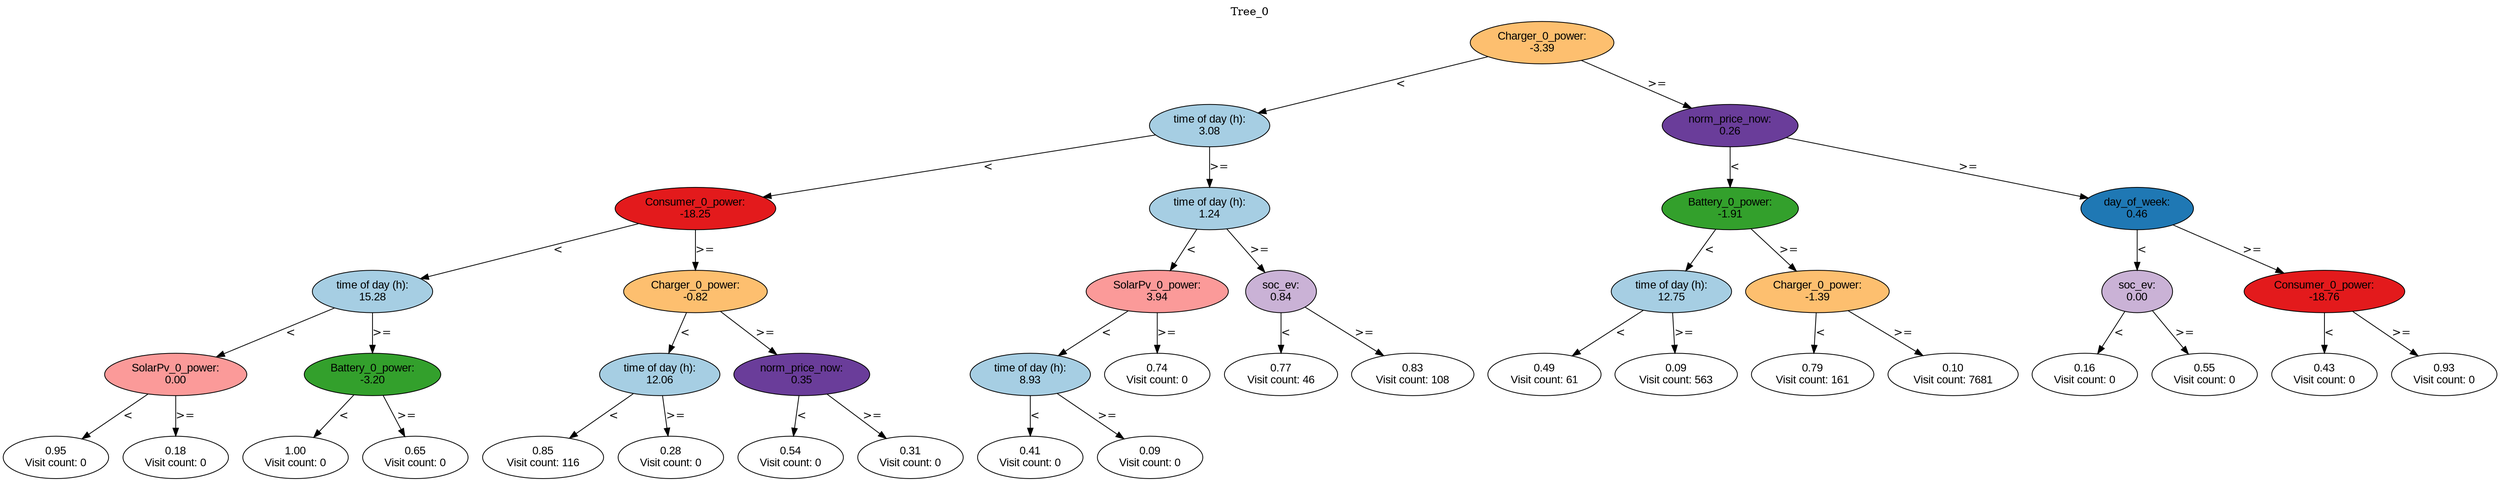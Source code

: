 digraph BST {
    node [fontname="Arial" style=filled colorscheme=paired12];
    0 [ label = "Charger_0_power:
-3.39" fillcolor=7];
    1 [ label = "time of day (h):
3.08" fillcolor=1];
    2 [ label = "Consumer_0_power:
-18.25" fillcolor=6];
    3 [ label = "time of day (h):
15.28" fillcolor=1];
    4 [ label = "SolarPv_0_power:
0.00" fillcolor=5];
    5 [ label = "0.95
Visit count: 0" fillcolor=white];
    6 [ label = "0.18
Visit count: 0" fillcolor=white];
    7 [ label = "Battery_0_power:
-3.20" fillcolor=4];
    8 [ label = "1.00
Visit count: 0" fillcolor=white];
    9 [ label = "0.65
Visit count: 0" fillcolor=white];
    10 [ label = "Charger_0_power:
-0.82" fillcolor=7];
    11 [ label = "time of day (h):
12.06" fillcolor=1];
    12 [ label = "0.85
Visit count: 116" fillcolor=white];
    13 [ label = "0.28
Visit count: 0" fillcolor=white];
    14 [ label = "norm_price_now:
0.35" fillcolor=10];
    15 [ label = "0.54
Visit count: 0" fillcolor=white];
    16 [ label = "0.31
Visit count: 0" fillcolor=white];
    17 [ label = "time of day (h):
1.24" fillcolor=1];
    18 [ label = "SolarPv_0_power:
3.94" fillcolor=5];
    19 [ label = "time of day (h):
8.93" fillcolor=1];
    20 [ label = "0.41
Visit count: 0" fillcolor=white];
    21 [ label = "0.09
Visit count: 0" fillcolor=white];
    22 [ label = "0.74
Visit count: 0" fillcolor=white];
    23 [ label = "soc_ev:
0.84" fillcolor=9];
    24 [ label = "0.77
Visit count: 46" fillcolor=white];
    25 [ label = "0.83
Visit count: 108" fillcolor=white];
    26 [ label = "norm_price_now:
0.26" fillcolor=10];
    27 [ label = "Battery_0_power:
-1.91" fillcolor=4];
    28 [ label = "time of day (h):
12.75" fillcolor=1];
    29 [ label = "0.49
Visit count: 61" fillcolor=white];
    30 [ label = "0.09
Visit count: 563" fillcolor=white];
    31 [ label = "Charger_0_power:
-1.39" fillcolor=7];
    32 [ label = "0.79
Visit count: 161" fillcolor=white];
    33 [ label = "0.10
Visit count: 7681" fillcolor=white];
    34 [ label = "day_of_week:
0.46" fillcolor=2];
    35 [ label = "soc_ev:
0.00" fillcolor=9];
    36 [ label = "0.16
Visit count: 0" fillcolor=white];
    37 [ label = "0.55
Visit count: 0" fillcolor=white];
    38 [ label = "Consumer_0_power:
-18.76" fillcolor=6];
    39 [ label = "0.43
Visit count: 0" fillcolor=white];
    40 [ label = "0.93
Visit count: 0" fillcolor=white];

    0  -> 1[ label = "<"];
    0  -> 26[ label = ">="];
    1  -> 2[ label = "<"];
    1  -> 17[ label = ">="];
    2  -> 3[ label = "<"];
    2  -> 10[ label = ">="];
    3  -> 4[ label = "<"];
    3  -> 7[ label = ">="];
    4  -> 5[ label = "<"];
    4  -> 6[ label = ">="];
    7  -> 8[ label = "<"];
    7  -> 9[ label = ">="];
    10  -> 11[ label = "<"];
    10  -> 14[ label = ">="];
    11  -> 12[ label = "<"];
    11  -> 13[ label = ">="];
    14  -> 15[ label = "<"];
    14  -> 16[ label = ">="];
    17  -> 18[ label = "<"];
    17  -> 23[ label = ">="];
    18  -> 19[ label = "<"];
    18  -> 22[ label = ">="];
    19  -> 20[ label = "<"];
    19  -> 21[ label = ">="];
    23  -> 24[ label = "<"];
    23  -> 25[ label = ">="];
    26  -> 27[ label = "<"];
    26  -> 34[ label = ">="];
    27  -> 28[ label = "<"];
    27  -> 31[ label = ">="];
    28  -> 29[ label = "<"];
    28  -> 30[ label = ">="];
    31  -> 32[ label = "<"];
    31  -> 33[ label = ">="];
    34  -> 35[ label = "<"];
    34  -> 38[ label = ">="];
    35  -> 36[ label = "<"];
    35  -> 37[ label = ">="];
    38  -> 39[ label = "<"];
    38  -> 40[ label = ">="];

    labelloc="t";
    label="Tree_0";
}